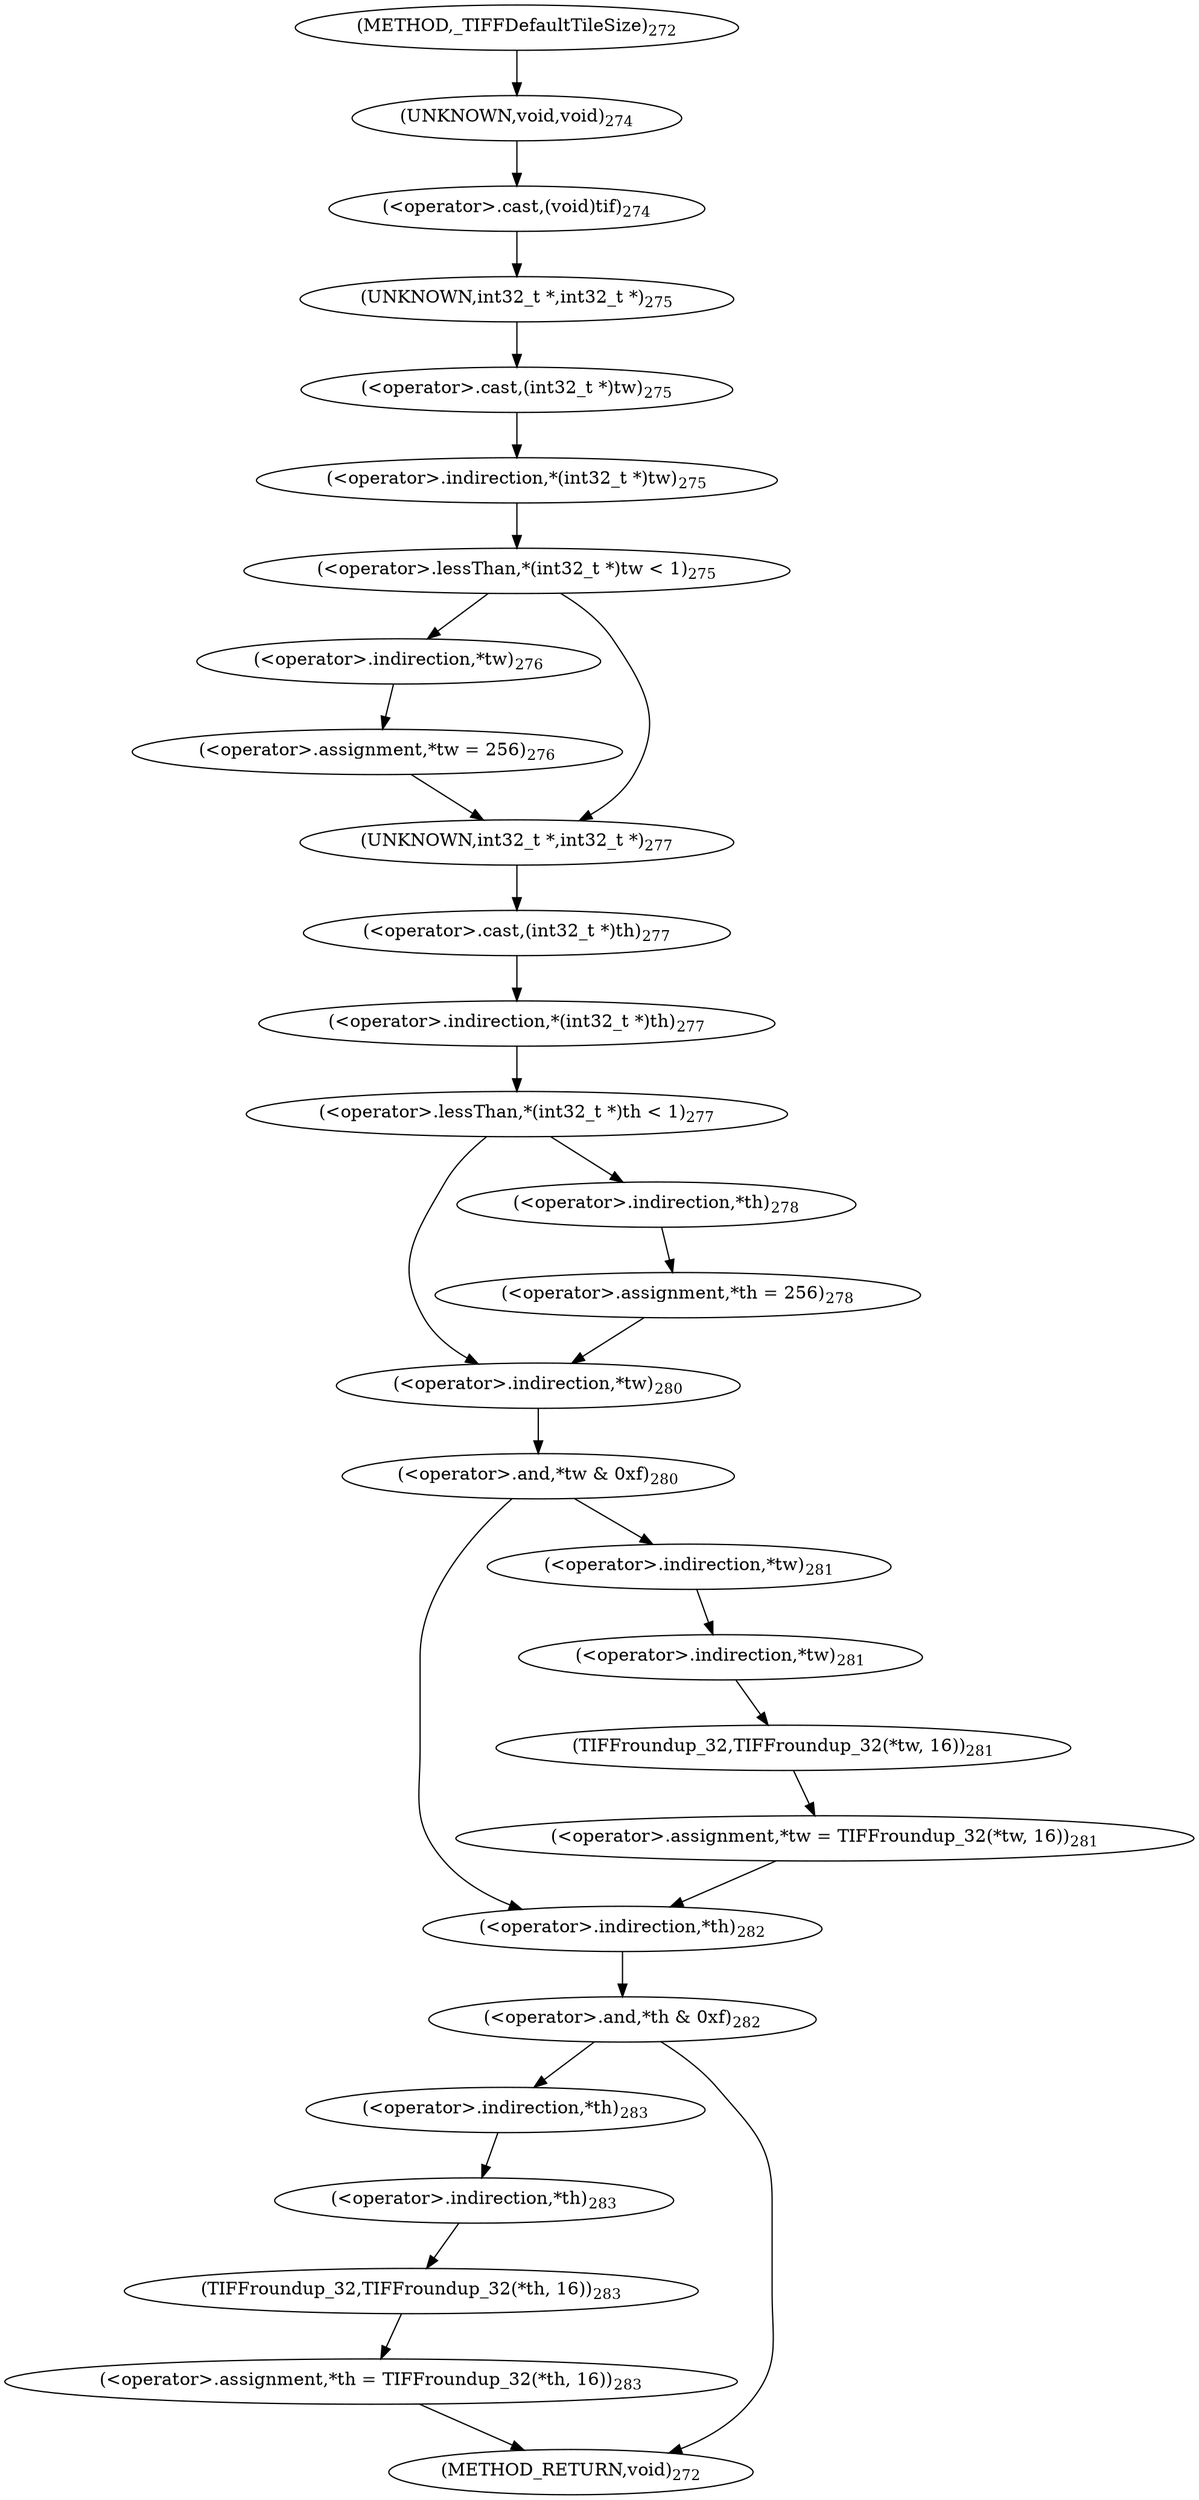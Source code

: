 digraph "_TIFFDefaultTileSize" {  
"29976" [label = <(&lt;operator&gt;.cast,(void)tif)<SUB>274</SUB>> ]
"29977" [label = <(UNKNOWN,void,void)<SUB>274</SUB>> ]
"29980" [label = <(&lt;operator&gt;.lessThan,*(int32_t *)tw &lt; 1)<SUB>275</SUB>> ]
"29992" [label = <(&lt;operator&gt;.lessThan,*(int32_t *)th &lt; 1)<SUB>277</SUB>> ]
"30004" [label = <(&lt;operator&gt;.and,*tw &amp; 0xf)<SUB>280</SUB>> ]
"30017" [label = <(&lt;operator&gt;.and,*th &amp; 0xf)<SUB>282</SUB>> ]
"29981" [label = <(&lt;operator&gt;.indirection,*(int32_t *)tw)<SUB>275</SUB>> ]
"29987" [label = <(&lt;operator&gt;.assignment,*tw = 256)<SUB>276</SUB>> ]
"29993" [label = <(&lt;operator&gt;.indirection,*(int32_t *)th)<SUB>277</SUB>> ]
"29999" [label = <(&lt;operator&gt;.assignment,*th = 256)<SUB>278</SUB>> ]
"30005" [label = <(&lt;operator&gt;.indirection,*tw)<SUB>280</SUB>> ]
"30009" [label = <(&lt;operator&gt;.assignment,*tw = TIFFroundup_32(*tw, 16))<SUB>281</SUB>> ]
"30018" [label = <(&lt;operator&gt;.indirection,*th)<SUB>282</SUB>> ]
"30022" [label = <(&lt;operator&gt;.assignment,*th = TIFFroundup_32(*th, 16))<SUB>283</SUB>> ]
"29982" [label = <(&lt;operator&gt;.cast,(int32_t *)tw)<SUB>275</SUB>> ]
"29988" [label = <(&lt;operator&gt;.indirection,*tw)<SUB>276</SUB>> ]
"29994" [label = <(&lt;operator&gt;.cast,(int32_t *)th)<SUB>277</SUB>> ]
"30000" [label = <(&lt;operator&gt;.indirection,*th)<SUB>278</SUB>> ]
"30010" [label = <(&lt;operator&gt;.indirection,*tw)<SUB>281</SUB>> ]
"30012" [label = <(TIFFroundup_32,TIFFroundup_32(*tw, 16))<SUB>281</SUB>> ]
"30023" [label = <(&lt;operator&gt;.indirection,*th)<SUB>283</SUB>> ]
"30025" [label = <(TIFFroundup_32,TIFFroundup_32(*th, 16))<SUB>283</SUB>> ]
"29983" [label = <(UNKNOWN,int32_t *,int32_t *)<SUB>275</SUB>> ]
"29995" [label = <(UNKNOWN,int32_t *,int32_t *)<SUB>277</SUB>> ]
"30013" [label = <(&lt;operator&gt;.indirection,*tw)<SUB>281</SUB>> ]
"30026" [label = <(&lt;operator&gt;.indirection,*th)<SUB>283</SUB>> ]
"29971" [label = <(METHOD,_TIFFDefaultTileSize)<SUB>272</SUB>> ]
"30029" [label = <(METHOD_RETURN,void)<SUB>272</SUB>> ]
  "29976" -> "29983" 
  "29977" -> "29976" 
  "29980" -> "29995" 
  "29980" -> "29988" 
  "29992" -> "30000" 
  "29992" -> "30005" 
  "30004" -> "30010" 
  "30004" -> "30018" 
  "30017" -> "30029" 
  "30017" -> "30023" 
  "29981" -> "29980" 
  "29987" -> "29995" 
  "29993" -> "29992" 
  "29999" -> "30005" 
  "30005" -> "30004" 
  "30009" -> "30018" 
  "30018" -> "30017" 
  "30022" -> "30029" 
  "29982" -> "29981" 
  "29988" -> "29987" 
  "29994" -> "29993" 
  "30000" -> "29999" 
  "30010" -> "30013" 
  "30012" -> "30009" 
  "30023" -> "30026" 
  "30025" -> "30022" 
  "29983" -> "29982" 
  "29995" -> "29994" 
  "30013" -> "30012" 
  "30026" -> "30025" 
  "29971" -> "29977" 
}

